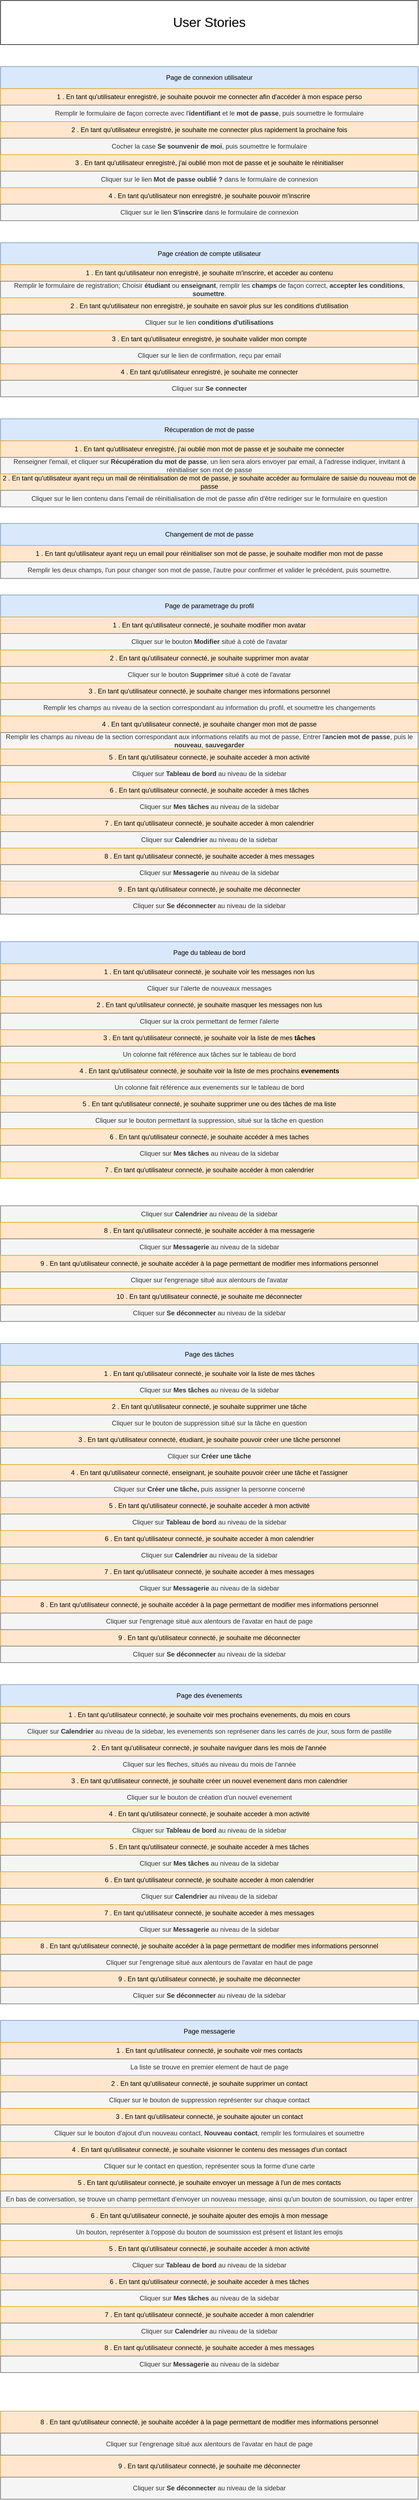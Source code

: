 <mxfile version="20.8.20" type="device"><diagram name="Page-1" id="VaDcA2Hjl3-6MlTUnkMZ"><mxGraphModel dx="3731" dy="2066" grid="1" gridSize="10" guides="1" tooltips="1" connect="1" arrows="1" fold="1" page="1" pageScale="1" pageWidth="850" pageHeight="1100" math="0" shadow="0"><root><mxCell id="0"/><mxCell id="1" parent="0"/><mxCell id="vutEuOz72OXTAhl3OM9k-1" value="&lt;font style=&quot;font-size: 24px;&quot;&gt;User Stories&lt;/font&gt;" style="rounded=0;whiteSpace=wrap;html=1;" parent="1" vertex="1"><mxGeometry x="40" y="40" width="760" height="80" as="geometry"/></mxCell><mxCell id="vutEuOz72OXTAhl3OM9k-2" value="Page de connexion utilisateur" style="rounded=0;whiteSpace=wrap;html=1;fillColor=#dae8fc;strokeColor=#6c8ebf;" parent="1" vertex="1"><mxGeometry x="40" y="160" width="760" height="40" as="geometry"/></mxCell><mxCell id="vutEuOz72OXTAhl3OM9k-3" value="1 . En tant qu'utilisateur enregistré, je souhaite pouvoir me connecter afin d'accéder à mon espace perso" style="rounded=0;whiteSpace=wrap;html=1;fillColor=#ffe6cc;strokeColor=#d79b00;" parent="1" vertex="1"><mxGeometry x="40" y="200" width="760" height="30" as="geometry"/></mxCell><mxCell id="vutEuOz72OXTAhl3OM9k-4" value="Remplir le formulaire de façon correcte avec l'&lt;b&gt;identifiant&lt;/b&gt; et le &lt;b&gt;mot de passe&lt;/b&gt;, puis soumettre le formulaire" style="rounded=0;whiteSpace=wrap;html=1;fillColor=#f5f5f5;strokeColor=#666666;fontColor=#333333;" parent="1" vertex="1"><mxGeometry x="40" y="230" width="760" height="30" as="geometry"/></mxCell><mxCell id="vutEuOz72OXTAhl3OM9k-5" value="2 . En tant qu'utilisateur enregistré, je souhaite me connecter plus rapidement la prochaine fois" style="rounded=0;whiteSpace=wrap;html=1;fillColor=#ffe6cc;strokeColor=#d79b00;" parent="1" vertex="1"><mxGeometry x="40" y="260" width="760" height="30" as="geometry"/></mxCell><mxCell id="vutEuOz72OXTAhl3OM9k-6" value="Cocher la case &lt;b&gt;Se sounvenir de moi&lt;/b&gt;, puis soumettre le formulaire" style="rounded=0;whiteSpace=wrap;html=1;fillColor=#f5f5f5;strokeColor=#666666;fontColor=#333333;" parent="1" vertex="1"><mxGeometry x="40" y="290" width="760" height="30" as="geometry"/></mxCell><mxCell id="vutEuOz72OXTAhl3OM9k-7" value="3 . En tant qu'utilisateur enregistré, j'ai oublié mon mot de passe et je souhaite le réinitialiser" style="rounded=0;whiteSpace=wrap;html=1;fillColor=#ffe6cc;strokeColor=#d79b00;" parent="1" vertex="1"><mxGeometry x="40" y="320" width="760" height="30" as="geometry"/></mxCell><mxCell id="vutEuOz72OXTAhl3OM9k-8" value="Cliquer sur le lien &lt;b&gt;Mot de passe oublié ? &lt;/b&gt;dans le formulaire de connexion" style="rounded=0;whiteSpace=wrap;html=1;fillColor=#f5f5f5;strokeColor=#666666;fontColor=#333333;" parent="1" vertex="1"><mxGeometry x="40" y="350" width="760" height="30" as="geometry"/></mxCell><mxCell id="vutEuOz72OXTAhl3OM9k-9" value="4 . En tant qu'utilisateur non enregistré, je souhaite pouvoir m'inscrire" style="rounded=0;whiteSpace=wrap;html=1;fillColor=#ffe6cc;strokeColor=#d79b00;" parent="1" vertex="1"><mxGeometry x="40" y="380" width="760" height="30" as="geometry"/></mxCell><mxCell id="vutEuOz72OXTAhl3OM9k-10" value="Cliquer sur le lien &lt;b&gt;S'inscrire&amp;nbsp;&lt;/b&gt;dans le formulaire de connexion" style="rounded=0;whiteSpace=wrap;html=1;fillColor=#f5f5f5;strokeColor=#666666;fontColor=#333333;" parent="1" vertex="1"><mxGeometry x="40" y="410" width="760" height="30" as="geometry"/></mxCell><mxCell id="vutEuOz72OXTAhl3OM9k-11" value="Page création de compte utilisateur" style="rounded=0;whiteSpace=wrap;html=1;fillColor=#dae8fc;strokeColor=#6c8ebf;" parent="1" vertex="1"><mxGeometry x="40" y="480" width="760" height="40" as="geometry"/></mxCell><mxCell id="vutEuOz72OXTAhl3OM9k-12" value="1 . En tant qu'utilisateur non enregistré, je souhaite m'inscrire, et acceder au contenu" style="rounded=0;whiteSpace=wrap;html=1;fillColor=#ffe6cc;strokeColor=#d79b00;" parent="1" vertex="1"><mxGeometry x="40" y="520" width="760" height="30" as="geometry"/></mxCell><mxCell id="vutEuOz72OXTAhl3OM9k-13" value="Remplir le formulaire de registration; Choisir &lt;b&gt;étudiant&lt;/b&gt; ou &lt;b&gt;enseignant&lt;/b&gt;, remplir les &lt;b&gt;champs&lt;/b&gt; de façon correct, &lt;b&gt;accepter les conditions&lt;/b&gt;, &lt;b&gt;soumettre&lt;/b&gt;." style="rounded=0;whiteSpace=wrap;html=1;fillColor=#f5f5f5;strokeColor=#666666;fontColor=#333333;" parent="1" vertex="1"><mxGeometry x="40" y="550" width="760" height="30" as="geometry"/></mxCell><mxCell id="vutEuOz72OXTAhl3OM9k-14" value="2 . En tant qu'utilisateur non enregistré, je souhaite en savoir plus sur les conditions d'utilisation" style="rounded=0;whiteSpace=wrap;html=1;fillColor=#ffe6cc;strokeColor=#d79b00;" parent="1" vertex="1"><mxGeometry x="40" y="580" width="760" height="30" as="geometry"/></mxCell><mxCell id="vutEuOz72OXTAhl3OM9k-15" value="Cliquer sur le lien &lt;b&gt;conditions d'utilisations&lt;/b&gt;" style="rounded=0;whiteSpace=wrap;html=1;fillColor=#f5f5f5;strokeColor=#666666;fontColor=#333333;" parent="1" vertex="1"><mxGeometry x="40" y="610" width="760" height="30" as="geometry"/></mxCell><mxCell id="vutEuOz72OXTAhl3OM9k-16" value="3 . En tant qu'utilisateur enregistré, je souhaite valider mon compte" style="rounded=0;whiteSpace=wrap;html=1;fillColor=#ffe6cc;strokeColor=#d79b00;" parent="1" vertex="1"><mxGeometry x="40" y="640" width="760" height="30" as="geometry"/></mxCell><mxCell id="vutEuOz72OXTAhl3OM9k-17" value="Cliquer sur le lien de confirmation, reçu par email" style="rounded=0;whiteSpace=wrap;html=1;fillColor=#f5f5f5;strokeColor=#666666;fontColor=#333333;" parent="1" vertex="1"><mxGeometry x="40" y="670" width="760" height="30" as="geometry"/></mxCell><mxCell id="vutEuOz72OXTAhl3OM9k-18" value="4 . En tant qu'utilisateur enregistré, je souhaite me connecter" style="rounded=0;whiteSpace=wrap;html=1;fillColor=#ffe6cc;strokeColor=#d79b00;" parent="1" vertex="1"><mxGeometry x="40" y="700" width="760" height="30" as="geometry"/></mxCell><mxCell id="vutEuOz72OXTAhl3OM9k-19" value="Cliquer sur &lt;b&gt;Se connecter&lt;/b&gt;" style="rounded=0;whiteSpace=wrap;html=1;fillColor=#f5f5f5;strokeColor=#666666;fontColor=#333333;" parent="1" vertex="1"><mxGeometry x="40" y="730" width="760" height="30" as="geometry"/></mxCell><mxCell id="vutEuOz72OXTAhl3OM9k-20" value="Récuperation de mot de passe" style="rounded=0;whiteSpace=wrap;html=1;fillColor=#dae8fc;strokeColor=#6c8ebf;" parent="1" vertex="1"><mxGeometry x="40" y="800" width="760" height="40" as="geometry"/></mxCell><mxCell id="vutEuOz72OXTAhl3OM9k-21" value="1 . En tant qu'utilisateur enregistré, j'ai oublié mon mot de passe et je souhaite me connecter" style="rounded=0;whiteSpace=wrap;html=1;fillColor=#ffe6cc;strokeColor=#d79b00;" parent="1" vertex="1"><mxGeometry x="40" y="840" width="760" height="30" as="geometry"/></mxCell><mxCell id="vutEuOz72OXTAhl3OM9k-22" value="Renseigner l'email, et cliquer sur &lt;b&gt;Récupération du mot de passe&lt;/b&gt;, un lien sera alors envoyer par email, à l'adresse indiquer, invitant à réinitialiser son mot de passe" style="rounded=0;whiteSpace=wrap;html=1;fillColor=#f5f5f5;strokeColor=#666666;fontColor=#333333;" parent="1" vertex="1"><mxGeometry x="40" y="870" width="760" height="30" as="geometry"/></mxCell><mxCell id="vutEuOz72OXTAhl3OM9k-23" value="2 . En tant qu'utilisateur ayant reçu un mail de réinitialisation de mot de passe, je souhaite accéder au formulaire de saisie du nouveau mot de passe" style="rounded=0;whiteSpace=wrap;html=1;fillColor=#ffe6cc;strokeColor=#d79b00;" parent="1" vertex="1"><mxGeometry x="40" y="900" width="760" height="30" as="geometry"/></mxCell><mxCell id="vutEuOz72OXTAhl3OM9k-24" value="Cliquer sur le lien contenu dans l'email de réinitialisation de mot de passe afin d'être rediriger sur le formulaire en question" style="rounded=0;whiteSpace=wrap;html=1;fillColor=#f5f5f5;strokeColor=#666666;fontColor=#333333;" parent="1" vertex="1"><mxGeometry x="40" y="930" width="760" height="30" as="geometry"/></mxCell><mxCell id="vutEuOz72OXTAhl3OM9k-25" value="Changement de mot de passe" style="rounded=0;whiteSpace=wrap;html=1;fillColor=#dae8fc;strokeColor=#6c8ebf;" parent="1" vertex="1"><mxGeometry x="40" y="990" width="760" height="40" as="geometry"/></mxCell><mxCell id="vutEuOz72OXTAhl3OM9k-26" value="1 . En tant qu'utilisateur ayant reçu un email pour réinitialiser son mot de passe, je souhaite modifier mon mot de passe" style="rounded=0;whiteSpace=wrap;html=1;fillColor=#ffe6cc;strokeColor=#d79b00;" parent="1" vertex="1"><mxGeometry x="40" y="1030" width="760" height="30" as="geometry"/></mxCell><mxCell id="vutEuOz72OXTAhl3OM9k-27" value="Remplir les deux champs, l'un pour changer son mot de passe, l'autre pour confirmer et valider le précédent, puis soumettre." style="rounded=0;whiteSpace=wrap;html=1;fillColor=#f5f5f5;strokeColor=#666666;fontColor=#333333;" parent="1" vertex="1"><mxGeometry x="40" y="1060" width="760" height="30" as="geometry"/></mxCell><mxCell id="vutEuOz72OXTAhl3OM9k-28" value="Page de parametrage du profil" style="rounded=0;whiteSpace=wrap;html=1;fillColor=#dae8fc;strokeColor=#6c8ebf;" parent="1" vertex="1"><mxGeometry x="40" y="1120" width="760" height="40" as="geometry"/></mxCell><mxCell id="vutEuOz72OXTAhl3OM9k-29" value="1 . En tant qu'utilisateur connecté, je souhaite modifier mon avatar" style="rounded=0;whiteSpace=wrap;html=1;fillColor=#ffe6cc;strokeColor=#d79b00;" parent="1" vertex="1"><mxGeometry x="40" y="1160" width="760" height="30" as="geometry"/></mxCell><mxCell id="vutEuOz72OXTAhl3OM9k-30" value="Cliquer sur le bouton &lt;b&gt;Modifier &lt;/b&gt;situé à coté de l'avatar" style="rounded=0;whiteSpace=wrap;html=1;fillColor=#f5f5f5;strokeColor=#666666;fontColor=#333333;" parent="1" vertex="1"><mxGeometry x="40" y="1190" width="760" height="30" as="geometry"/></mxCell><mxCell id="vutEuOz72OXTAhl3OM9k-31" value="2 . En tant qu'utilisateur connecté, je souhaite supprimer mon avatar" style="rounded=0;whiteSpace=wrap;html=1;fillColor=#ffe6cc;strokeColor=#d79b00;" parent="1" vertex="1"><mxGeometry x="40" y="1220" width="760" height="30" as="geometry"/></mxCell><mxCell id="vutEuOz72OXTAhl3OM9k-32" value="Cliquer sur le bouton &lt;b&gt;Supprimer&amp;nbsp;&lt;/b&gt;situé à coté de l'avatar" style="rounded=0;whiteSpace=wrap;html=1;fillColor=#f5f5f5;strokeColor=#666666;fontColor=#333333;" parent="1" vertex="1"><mxGeometry x="40" y="1250" width="760" height="30" as="geometry"/></mxCell><mxCell id="vutEuOz72OXTAhl3OM9k-33" value="3 . En tant qu'utilisateur connecté, je souhaite changer mes informations personnel" style="rounded=0;whiteSpace=wrap;html=1;fillColor=#ffe6cc;strokeColor=#d79b00;" parent="1" vertex="1"><mxGeometry x="40" y="1280" width="760" height="30" as="geometry"/></mxCell><mxCell id="vutEuOz72OXTAhl3OM9k-34" value="Remplir les champs au niveau de la section correspondant au information du profil, et soumettre les changements" style="rounded=0;whiteSpace=wrap;html=1;fillColor=#f5f5f5;strokeColor=#666666;fontColor=#333333;" parent="1" vertex="1"><mxGeometry x="40" y="1310" width="760" height="30" as="geometry"/></mxCell><mxCell id="vutEuOz72OXTAhl3OM9k-35" value="4 . En tant qu'utilisateur connecté, je souhaite changer mon mot de passe" style="rounded=0;whiteSpace=wrap;html=1;fillColor=#ffe6cc;strokeColor=#d79b00;" parent="1" vertex="1"><mxGeometry x="40" y="1340" width="760" height="30" as="geometry"/></mxCell><mxCell id="vutEuOz72OXTAhl3OM9k-36" value="Remplir les champs au niveau de la section correspondant aux informations relatifs au mot de passe, Entrer l'&lt;b&gt;ancien mot de passe&lt;/b&gt;, puis le&lt;b&gt; nouveau&lt;/b&gt;, &lt;b&gt;sauvegarder&lt;/b&gt;" style="rounded=0;whiteSpace=wrap;html=1;fillColor=#f5f5f5;strokeColor=#666666;fontColor=#333333;" parent="1" vertex="1"><mxGeometry x="40" y="1370" width="760" height="30" as="geometry"/></mxCell><mxCell id="vutEuOz72OXTAhl3OM9k-37" value="5 . En tant qu'utilisateur connecté, je souhaite acceder à mon activité" style="rounded=0;whiteSpace=wrap;html=1;fillColor=#ffe6cc;strokeColor=#d79b00;" parent="1" vertex="1"><mxGeometry x="40" y="1400" width="760" height="30" as="geometry"/></mxCell><mxCell id="vutEuOz72OXTAhl3OM9k-38" value="Cliquer sur &lt;b&gt;Tableau de bord &lt;/b&gt;au niveau de la sidebar" style="rounded=0;whiteSpace=wrap;html=1;fillColor=#f5f5f5;strokeColor=#666666;fontColor=#333333;" parent="1" vertex="1"><mxGeometry x="40" y="1430" width="760" height="30" as="geometry"/></mxCell><mxCell id="vutEuOz72OXTAhl3OM9k-39" value="6 . En tant qu'utilisateur connecté, je souhaite acceder à mes tâches" style="rounded=0;whiteSpace=wrap;html=1;fillColor=#ffe6cc;strokeColor=#d79b00;" parent="1" vertex="1"><mxGeometry x="40" y="1460" width="760" height="30" as="geometry"/></mxCell><mxCell id="vutEuOz72OXTAhl3OM9k-40" value="Cliquer sur &lt;b&gt;Mes tâches&amp;nbsp;&lt;/b&gt;au niveau de la sidebar" style="rounded=0;whiteSpace=wrap;html=1;fillColor=#f5f5f5;strokeColor=#666666;fontColor=#333333;" parent="1" vertex="1"><mxGeometry x="40" y="1490" width="760" height="30" as="geometry"/></mxCell><mxCell id="vutEuOz72OXTAhl3OM9k-41" value="7 . En tant qu'utilisateur connecté, je souhaite acceder à mon calendrier" style="rounded=0;whiteSpace=wrap;html=1;fillColor=#ffe6cc;strokeColor=#d79b00;" parent="1" vertex="1"><mxGeometry x="40" y="1520" width="760" height="30" as="geometry"/></mxCell><mxCell id="vutEuOz72OXTAhl3OM9k-42" value="Cliquer sur &lt;b&gt;Calendrier&amp;nbsp;&lt;/b&gt;au niveau de la sidebar" style="rounded=0;whiteSpace=wrap;html=1;fillColor=#f5f5f5;strokeColor=#666666;fontColor=#333333;" parent="1" vertex="1"><mxGeometry x="40" y="1550" width="760" height="30" as="geometry"/></mxCell><mxCell id="vutEuOz72OXTAhl3OM9k-43" value="8 . En tant qu'utilisateur connecté, je souhaite acceder à mes messages" style="rounded=0;whiteSpace=wrap;html=1;fillColor=#ffe6cc;strokeColor=#d79b00;" parent="1" vertex="1"><mxGeometry x="40" y="1580" width="760" height="30" as="geometry"/></mxCell><mxCell id="vutEuOz72OXTAhl3OM9k-44" value="Cliquer sur &lt;b&gt;Messagerie&amp;nbsp;&lt;/b&gt;au niveau de la sidebar" style="rounded=0;whiteSpace=wrap;html=1;fillColor=#f5f5f5;strokeColor=#666666;fontColor=#333333;" parent="1" vertex="1"><mxGeometry x="40" y="1610" width="760" height="30" as="geometry"/></mxCell><mxCell id="vutEuOz72OXTAhl3OM9k-45" value="9 . En tant qu'utilisateur connecté, je souhaite me déconnecter" style="rounded=0;whiteSpace=wrap;html=1;fillColor=#ffe6cc;strokeColor=#d79b00;" parent="1" vertex="1"><mxGeometry x="40" y="1640" width="760" height="30" as="geometry"/></mxCell><mxCell id="vutEuOz72OXTAhl3OM9k-46" value="Cliquer sur &lt;b&gt;Se déconnecter&amp;nbsp;&lt;/b&gt;au niveau de la sidebar" style="rounded=0;whiteSpace=wrap;html=1;fillColor=#f5f5f5;strokeColor=#666666;fontColor=#333333;" parent="1" vertex="1"><mxGeometry x="40" y="1670" width="760" height="30" as="geometry"/></mxCell><mxCell id="vutEuOz72OXTAhl3OM9k-47" value="Page du tableau de bord" style="rounded=0;whiteSpace=wrap;html=1;fillColor=#dae8fc;strokeColor=#6c8ebf;" parent="1" vertex="1"><mxGeometry x="40" y="1750" width="760" height="40" as="geometry"/></mxCell><mxCell id="vutEuOz72OXTAhl3OM9k-48" value="1 . En tant qu'utilisateur connecté, je souhaite voir les messages non lus" style="rounded=0;whiteSpace=wrap;html=1;fillColor=#ffe6cc;strokeColor=#d79b00;" parent="1" vertex="1"><mxGeometry x="40" y="1790" width="760" height="30" as="geometry"/></mxCell><mxCell id="vutEuOz72OXTAhl3OM9k-49" value="Cliquer sur l'alerte de nouveaux messages" style="rounded=0;whiteSpace=wrap;html=1;fillColor=#f5f5f5;strokeColor=#666666;fontColor=#333333;" parent="1" vertex="1"><mxGeometry x="40" y="1820" width="760" height="30" as="geometry"/></mxCell><mxCell id="vutEuOz72OXTAhl3OM9k-50" value="2 . En tant qu'utilisateur connecté, je souhaite masquer les messages non lus" style="rounded=0;whiteSpace=wrap;html=1;fillColor=#ffe6cc;strokeColor=#d79b00;" parent="1" vertex="1"><mxGeometry x="40" y="1850" width="760" height="30" as="geometry"/></mxCell><mxCell id="vutEuOz72OXTAhl3OM9k-51" value="Cliquer sur la croix permettant de fermer l'alerte" style="rounded=0;whiteSpace=wrap;html=1;fillColor=#f5f5f5;strokeColor=#666666;fontColor=#333333;" parent="1" vertex="1"><mxGeometry x="40" y="1880" width="760" height="30" as="geometry"/></mxCell><mxCell id="vutEuOz72OXTAhl3OM9k-52" value="3 . En tant qu'utilisateur connecté, je souhaite voir la liste de mes &lt;b&gt;tâches&lt;/b&gt;" style="rounded=0;whiteSpace=wrap;html=1;fillColor=#ffe6cc;strokeColor=#d79b00;" parent="1" vertex="1"><mxGeometry x="40" y="1910" width="760" height="30" as="geometry"/></mxCell><mxCell id="vutEuOz72OXTAhl3OM9k-53" value="Un colonne fait référence aux tâches sur le tableau de bord" style="rounded=0;whiteSpace=wrap;html=1;fillColor=#f5f5f5;strokeColor=#666666;fontColor=#333333;" parent="1" vertex="1"><mxGeometry x="40" y="1940" width="760" height="30" as="geometry"/></mxCell><mxCell id="vutEuOz72OXTAhl3OM9k-54" value="4 . En tant qu'utilisateur connecté, je souhaite voir la liste de mes prochains &lt;b&gt;evenements&lt;/b&gt;" style="rounded=0;whiteSpace=wrap;html=1;fillColor=#ffe6cc;strokeColor=#d79b00;" parent="1" vertex="1"><mxGeometry x="40" y="1970" width="760" height="30" as="geometry"/></mxCell><mxCell id="vutEuOz72OXTAhl3OM9k-55" value="Un colonne fait référence aux evenements sur le tableau de bord" style="rounded=0;whiteSpace=wrap;html=1;fillColor=#f5f5f5;strokeColor=#666666;fontColor=#333333;" parent="1" vertex="1"><mxGeometry x="40" y="2000" width="760" height="30" as="geometry"/></mxCell><mxCell id="vutEuOz72OXTAhl3OM9k-56" value="5 . En tant qu'utilisateur connecté, je souhaite supprimer une ou des tâches de ma liste" style="rounded=0;whiteSpace=wrap;html=1;fillColor=#ffe6cc;strokeColor=#d79b00;" parent="1" vertex="1"><mxGeometry x="40" y="2030" width="760" height="30" as="geometry"/></mxCell><mxCell id="vutEuOz72OXTAhl3OM9k-57" value="Cliquer sur le bouton permettant la suppression, situé sur la tâche en question" style="rounded=0;whiteSpace=wrap;html=1;fillColor=#f5f5f5;strokeColor=#666666;fontColor=#333333;" parent="1" vertex="1"><mxGeometry x="40" y="2060" width="760" height="30" as="geometry"/></mxCell><mxCell id="vutEuOz72OXTAhl3OM9k-58" value="6 . En tant qu'utilisateur connecté, je souhaite accéder à mes taches" style="rounded=0;whiteSpace=wrap;html=1;fillColor=#ffe6cc;strokeColor=#d79b00;" parent="1" vertex="1"><mxGeometry x="40" y="2090" width="760" height="30" as="geometry"/></mxCell><mxCell id="vutEuOz72OXTAhl3OM9k-59" value="Cliquer sur &lt;b&gt;Mes tâches&amp;nbsp;&lt;/b&gt;au niveau de la sidebar" style="rounded=0;whiteSpace=wrap;html=1;fillColor=#f5f5f5;strokeColor=#666666;fontColor=#333333;" parent="1" vertex="1"><mxGeometry x="40" y="2120" width="760" height="30" as="geometry"/></mxCell><mxCell id="vutEuOz72OXTAhl3OM9k-60" value="7 . En tant qu'utilisateur connecté, je souhaite accéder à mon calendrier" style="rounded=0;whiteSpace=wrap;html=1;fillColor=#ffe6cc;strokeColor=#d79b00;" parent="1" vertex="1"><mxGeometry x="40" y="2150" width="760" height="30" as="geometry"/></mxCell><mxCell id="vutEuOz72OXTAhl3OM9k-61" value="Cliquer sur &lt;b&gt;Calendrier&amp;nbsp;&lt;/b&gt;au niveau de la sidebar" style="rounded=0;whiteSpace=wrap;html=1;fillColor=#f5f5f5;strokeColor=#666666;fontColor=#333333;" parent="1" vertex="1"><mxGeometry x="40" y="2230" width="760" height="30" as="geometry"/></mxCell><mxCell id="vutEuOz72OXTAhl3OM9k-62" value="8 . En tant qu'utilisateur connecté, je souhaite accéder à ma messagerie" style="rounded=0;whiteSpace=wrap;html=1;fillColor=#ffe6cc;strokeColor=#d79b00;" parent="1" vertex="1"><mxGeometry x="40" y="2260" width="760" height="30" as="geometry"/></mxCell><mxCell id="vutEuOz72OXTAhl3OM9k-63" value="Cliquer sur &lt;b&gt;Messagerie&amp;nbsp;&lt;/b&gt;au niveau de la sidebar" style="rounded=0;whiteSpace=wrap;html=1;fillColor=#f5f5f5;strokeColor=#666666;fontColor=#333333;" parent="1" vertex="1"><mxGeometry x="40" y="2290" width="760" height="30" as="geometry"/></mxCell><mxCell id="vutEuOz72OXTAhl3OM9k-64" value="9 . En tant qu'utilisateur connecté, je souhaite accéder à la page permettant de modifier mes informations personnel" style="rounded=0;whiteSpace=wrap;html=1;fillColor=#ffe6cc;strokeColor=#d79b00;" parent="1" vertex="1"><mxGeometry x="40" y="2320" width="760" height="30" as="geometry"/></mxCell><mxCell id="vutEuOz72OXTAhl3OM9k-65" value="Cliquer sur l'engrenage situé aux alentours de l'avatar" style="rounded=0;whiteSpace=wrap;html=1;fillColor=#f5f5f5;strokeColor=#666666;fontColor=#333333;" parent="1" vertex="1"><mxGeometry x="40" y="2350" width="760" height="30" as="geometry"/></mxCell><mxCell id="vutEuOz72OXTAhl3OM9k-66" value="10 . En tant qu'utilisateur connecté, je souhaite me déconnecter" style="rounded=0;whiteSpace=wrap;html=1;fillColor=#ffe6cc;strokeColor=#d79b00;" parent="1" vertex="1"><mxGeometry x="40" y="2380" width="760" height="30" as="geometry"/></mxCell><mxCell id="vutEuOz72OXTAhl3OM9k-67" value="Cliquer sur &lt;b&gt;Se déconnecter&amp;nbsp;&lt;/b&gt;au niveau de la sidebar" style="rounded=0;whiteSpace=wrap;html=1;fillColor=#f5f5f5;strokeColor=#666666;fontColor=#333333;" parent="1" vertex="1"><mxGeometry x="40" y="2410" width="760" height="30" as="geometry"/></mxCell><mxCell id="vutEuOz72OXTAhl3OM9k-68" value="Page des tâches" style="rounded=0;whiteSpace=wrap;html=1;fillColor=#dae8fc;strokeColor=#6c8ebf;" parent="1" vertex="1"><mxGeometry x="40" y="2480" width="760" height="40" as="geometry"/></mxCell><mxCell id="vutEuOz72OXTAhl3OM9k-69" value="1 . En tant qu'utilisateur connecté, je souhaite voir la liste de mes tâches" style="rounded=0;whiteSpace=wrap;html=1;fillColor=#ffe6cc;strokeColor=#d79b00;" parent="1" vertex="1"><mxGeometry x="40" y="2520" width="760" height="30" as="geometry"/></mxCell><mxCell id="vutEuOz72OXTAhl3OM9k-71" value="Cliquer sur &lt;b&gt;Mes tâches&amp;nbsp;&lt;/b&gt;au niveau de la sidebar" style="rounded=0;whiteSpace=wrap;html=1;fillColor=#f5f5f5;strokeColor=#666666;fontColor=#333333;" parent="1" vertex="1"><mxGeometry x="40" y="2550" width="760" height="30" as="geometry"/></mxCell><mxCell id="vutEuOz72OXTAhl3OM9k-72" value="2 . En tant qu'utilisateur connecté, je souhaite supprimer une tâche" style="rounded=0;whiteSpace=wrap;html=1;fillColor=#ffe6cc;strokeColor=#d79b00;" parent="1" vertex="1"><mxGeometry x="40" y="2580" width="760" height="30" as="geometry"/></mxCell><mxCell id="vutEuOz72OXTAhl3OM9k-73" value="Cliquer sur le bouton de suppression situé sur la tâche en question" style="rounded=0;whiteSpace=wrap;html=1;fillColor=#f5f5f5;strokeColor=#666666;fontColor=#333333;" parent="1" vertex="1"><mxGeometry x="40" y="2610" width="760" height="30" as="geometry"/></mxCell><mxCell id="vutEuOz72OXTAhl3OM9k-74" value="3 . En tant qu'utilisateur connecté, étudiant, je souhaite pouvoir créer une tâche personnel" style="rounded=0;whiteSpace=wrap;html=1;fillColor=#ffe6cc;strokeColor=#d79b00;" parent="1" vertex="1"><mxGeometry x="40" y="2640" width="760" height="30" as="geometry"/></mxCell><mxCell id="vutEuOz72OXTAhl3OM9k-75" value="Cliquer sur &lt;b&gt;Créer une tâche&lt;/b&gt;" style="rounded=0;whiteSpace=wrap;html=1;fillColor=#f5f5f5;strokeColor=#666666;fontColor=#333333;" parent="1" vertex="1"><mxGeometry x="40" y="2670" width="760" height="30" as="geometry"/></mxCell><mxCell id="vutEuOz72OXTAhl3OM9k-76" value="4 . En tant qu'utilisateur connecté, enseignant, je souhaite pouvoir créer une tâche et l'assigner" style="rounded=0;whiteSpace=wrap;html=1;fillColor=#ffe6cc;strokeColor=#d79b00;" parent="1" vertex="1"><mxGeometry x="40" y="2700" width="760" height="30" as="geometry"/></mxCell><mxCell id="vutEuOz72OXTAhl3OM9k-77" value="Cliquer sur &lt;b&gt;Créer une tâche,&lt;/b&gt; puis assigner la personne concerné" style="rounded=0;whiteSpace=wrap;html=1;fillColor=#f5f5f5;strokeColor=#666666;fontColor=#333333;" parent="1" vertex="1"><mxGeometry x="40" y="2730" width="760" height="30" as="geometry"/></mxCell><mxCell id="vutEuOz72OXTAhl3OM9k-78" value="5 . En tant qu'utilisateur connecté, je souhaite acceder à mon activité" style="rounded=0;whiteSpace=wrap;html=1;fillColor=#ffe6cc;strokeColor=#d79b00;" parent="1" vertex="1"><mxGeometry x="40" y="2760" width="760" height="30" as="geometry"/></mxCell><mxCell id="vutEuOz72OXTAhl3OM9k-79" value="Cliquer sur &lt;b&gt;Tableau de bord &lt;/b&gt;au niveau de la sidebar" style="rounded=0;whiteSpace=wrap;html=1;fillColor=#f5f5f5;strokeColor=#666666;fontColor=#333333;" parent="1" vertex="1"><mxGeometry x="40" y="2790" width="760" height="30" as="geometry"/></mxCell><mxCell id="vutEuOz72OXTAhl3OM9k-88" value="6 . En tant qu'utilisateur connecté, je souhaite acceder à mon calendrier" style="rounded=0;whiteSpace=wrap;html=1;fillColor=#ffe6cc;strokeColor=#d79b00;" parent="1" vertex="1"><mxGeometry x="40" y="2820" width="760" height="30" as="geometry"/></mxCell><mxCell id="vutEuOz72OXTAhl3OM9k-89" value="Cliquer sur &lt;b&gt;Calendrier&amp;nbsp;&lt;/b&gt;au niveau de la sidebar" style="rounded=0;whiteSpace=wrap;html=1;fillColor=#f5f5f5;strokeColor=#666666;fontColor=#333333;" parent="1" vertex="1"><mxGeometry x="40" y="2850" width="760" height="30" as="geometry"/></mxCell><mxCell id="vutEuOz72OXTAhl3OM9k-90" value="7 . En tant qu'utilisateur connecté, je souhaite acceder à mes messages" style="rounded=0;whiteSpace=wrap;html=1;fillColor=#ffe6cc;strokeColor=#d79b00;" parent="1" vertex="1"><mxGeometry x="40" y="2880" width="760" height="30" as="geometry"/></mxCell><mxCell id="vutEuOz72OXTAhl3OM9k-91" value="Cliquer sur &lt;b&gt;Messagerie&amp;nbsp;&lt;/b&gt;au niveau de la sidebar" style="rounded=0;whiteSpace=wrap;html=1;fillColor=#f5f5f5;strokeColor=#666666;fontColor=#333333;" parent="1" vertex="1"><mxGeometry x="40" y="2910" width="760" height="30" as="geometry"/></mxCell><mxCell id="vutEuOz72OXTAhl3OM9k-92" value="9 . En tant qu'utilisateur connecté, je souhaite me déconnecter" style="rounded=0;whiteSpace=wrap;html=1;fillColor=#ffe6cc;strokeColor=#d79b00;" parent="1" vertex="1"><mxGeometry x="40" y="3000" width="760" height="30" as="geometry"/></mxCell><mxCell id="vutEuOz72OXTAhl3OM9k-93" value="Cliquer sur &lt;b&gt;Se déconnecter&amp;nbsp;&lt;/b&gt;au niveau de la sidebar" style="rounded=0;whiteSpace=wrap;html=1;fillColor=#f5f5f5;strokeColor=#666666;fontColor=#333333;" parent="1" vertex="1"><mxGeometry x="40" y="3030" width="760" height="30" as="geometry"/></mxCell><mxCell id="vutEuOz72OXTAhl3OM9k-94" value="Page des évenements" style="rounded=0;whiteSpace=wrap;html=1;fillColor=#dae8fc;strokeColor=#6c8ebf;" parent="1" vertex="1"><mxGeometry x="40" y="3100" width="760" height="40" as="geometry"/></mxCell><mxCell id="vutEuOz72OXTAhl3OM9k-95" value="1 . En tant qu'utilisateur connecté, je souhaite voir mes prochains evenements, du mois en cours" style="rounded=0;whiteSpace=wrap;html=1;fillColor=#ffe6cc;strokeColor=#d79b00;" parent="1" vertex="1"><mxGeometry x="40" y="3140" width="760" height="30" as="geometry"/></mxCell><mxCell id="vutEuOz72OXTAhl3OM9k-97" value="Cliquer sur &lt;b&gt;Calendrier&amp;nbsp;&lt;/b&gt;au niveau de la sidebar, les evenements son représener dans les carrés de jour, sous form de pastille" style="rounded=0;whiteSpace=wrap;html=1;fillColor=#f5f5f5;strokeColor=#666666;fontColor=#333333;" parent="1" vertex="1"><mxGeometry x="40" y="3170" width="760" height="30" as="geometry"/></mxCell><mxCell id="vutEuOz72OXTAhl3OM9k-98" value="2 . En tant qu'utilisateur connecté, je souhaite naviguer dans les mois de l'année" style="rounded=0;whiteSpace=wrap;html=1;fillColor=#ffe6cc;strokeColor=#d79b00;" parent="1" vertex="1"><mxGeometry x="40" y="3200" width="760" height="30" as="geometry"/></mxCell><mxCell id="vutEuOz72OXTAhl3OM9k-99" value="Cliquer sur les fleches, situés au niveau du mois de l'année" style="rounded=0;whiteSpace=wrap;html=1;fillColor=#f5f5f5;strokeColor=#666666;fontColor=#333333;" parent="1" vertex="1"><mxGeometry x="40" y="3230" width="760" height="30" as="geometry"/></mxCell><mxCell id="vutEuOz72OXTAhl3OM9k-101" value="3 . En tant qu'utilisateur connecté, je souhaite créer un nouvel evenement dans mon calendrier" style="rounded=0;whiteSpace=wrap;html=1;fillColor=#ffe6cc;strokeColor=#d79b00;" parent="1" vertex="1"><mxGeometry x="40" y="3260" width="760" height="30" as="geometry"/></mxCell><mxCell id="vutEuOz72OXTAhl3OM9k-102" value="Cliquer sur le bouton de création d'un nouvel evenement" style="rounded=0;whiteSpace=wrap;html=1;fillColor=#f5f5f5;strokeColor=#666666;fontColor=#333333;" parent="1" vertex="1"><mxGeometry x="40" y="3290" width="760" height="30" as="geometry"/></mxCell><mxCell id="vutEuOz72OXTAhl3OM9k-103" value="4 . En tant qu'utilisateur connecté, je souhaite acceder à mon activité" style="rounded=0;whiteSpace=wrap;html=1;fillColor=#ffe6cc;strokeColor=#d79b00;" parent="1" vertex="1"><mxGeometry x="40" y="3320" width="760" height="30" as="geometry"/></mxCell><mxCell id="vutEuOz72OXTAhl3OM9k-104" value="Cliquer sur &lt;b&gt;Tableau de bord &lt;/b&gt;au niveau de la sidebar" style="rounded=0;whiteSpace=wrap;html=1;fillColor=#f5f5f5;strokeColor=#666666;fontColor=#333333;" parent="1" vertex="1"><mxGeometry x="40" y="3350" width="760" height="30" as="geometry"/></mxCell><mxCell id="vutEuOz72OXTAhl3OM9k-105" value="5 . En tant qu'utilisateur connecté, je souhaite acceder à mes tâches" style="rounded=0;whiteSpace=wrap;html=1;fillColor=#ffe6cc;strokeColor=#d79b00;" parent="1" vertex="1"><mxGeometry x="40" y="3380" width="760" height="30" as="geometry"/></mxCell><mxCell id="vutEuOz72OXTAhl3OM9k-106" value="Cliquer sur &lt;b&gt;Mes tâches&amp;nbsp;&lt;/b&gt;au niveau de la sidebar" style="rounded=0;whiteSpace=wrap;html=1;fillColor=#f5f5f5;strokeColor=#666666;fontColor=#333333;" parent="1" vertex="1"><mxGeometry x="40" y="3410" width="760" height="30" as="geometry"/></mxCell><mxCell id="vutEuOz72OXTAhl3OM9k-107" value="6 . En tant qu'utilisateur connecté, je souhaite acceder à mon calendrier" style="rounded=0;whiteSpace=wrap;html=1;fillColor=#ffe6cc;strokeColor=#d79b00;" parent="1" vertex="1"><mxGeometry x="40" y="3440" width="760" height="30" as="geometry"/></mxCell><mxCell id="vutEuOz72OXTAhl3OM9k-108" value="Cliquer sur &lt;b&gt;Calendrier&amp;nbsp;&lt;/b&gt;au niveau de la sidebar" style="rounded=0;whiteSpace=wrap;html=1;fillColor=#f5f5f5;strokeColor=#666666;fontColor=#333333;" parent="1" vertex="1"><mxGeometry x="40" y="3470" width="760" height="30" as="geometry"/></mxCell><mxCell id="vutEuOz72OXTAhl3OM9k-109" value="7 . En tant qu'utilisateur connecté, je souhaite acceder à mes messages" style="rounded=0;whiteSpace=wrap;html=1;fillColor=#ffe6cc;strokeColor=#d79b00;" parent="1" vertex="1"><mxGeometry x="40" y="3500" width="760" height="30" as="geometry"/></mxCell><mxCell id="vutEuOz72OXTAhl3OM9k-110" value="Cliquer sur &lt;b&gt;Messagerie&amp;nbsp;&lt;/b&gt;au niveau de la sidebar" style="rounded=0;whiteSpace=wrap;html=1;fillColor=#f5f5f5;strokeColor=#666666;fontColor=#333333;" parent="1" vertex="1"><mxGeometry x="40" y="3530" width="760" height="30" as="geometry"/></mxCell><mxCell id="vutEuOz72OXTAhl3OM9k-111" value="9 . En tant qu'utilisateur connecté, je souhaite me déconnecter" style="rounded=0;whiteSpace=wrap;html=1;fillColor=#ffe6cc;strokeColor=#d79b00;" parent="1" vertex="1"><mxGeometry x="40" y="3620" width="760" height="30" as="geometry"/></mxCell><mxCell id="vutEuOz72OXTAhl3OM9k-112" value="Cliquer sur &lt;b&gt;Se déconnecter&amp;nbsp;&lt;/b&gt;au niveau de la sidebar" style="rounded=0;whiteSpace=wrap;html=1;fillColor=#f5f5f5;strokeColor=#666666;fontColor=#333333;" parent="1" vertex="1"><mxGeometry x="40" y="3650" width="760" height="30" as="geometry"/></mxCell><mxCell id="vutEuOz72OXTAhl3OM9k-113" value="Page messagerie" style="rounded=0;whiteSpace=wrap;html=1;fillColor=#dae8fc;strokeColor=#6c8ebf;" parent="1" vertex="1"><mxGeometry x="40" y="3710" width="760" height="40" as="geometry"/></mxCell><mxCell id="vutEuOz72OXTAhl3OM9k-114" value="1 . En tant qu'utilisateur connecté, je souhaite voir mes contacts" style="rounded=0;whiteSpace=wrap;html=1;fillColor=#ffe6cc;strokeColor=#d79b00;" parent="1" vertex="1"><mxGeometry x="40" y="3750" width="760" height="30" as="geometry"/></mxCell><mxCell id="vutEuOz72OXTAhl3OM9k-115" value="La liste se trouve en premier element de haut de page" style="rounded=0;whiteSpace=wrap;html=1;fillColor=#f5f5f5;strokeColor=#666666;fontColor=#333333;" parent="1" vertex="1"><mxGeometry x="40" y="3780" width="760" height="30" as="geometry"/></mxCell><mxCell id="vutEuOz72OXTAhl3OM9k-116" value="2 . En tant qu'utilisateur connecté, je souhaite supprimer un contact" style="rounded=0;whiteSpace=wrap;html=1;fillColor=#ffe6cc;strokeColor=#d79b00;" parent="1" vertex="1"><mxGeometry x="40" y="3810" width="760" height="30" as="geometry"/></mxCell><mxCell id="vutEuOz72OXTAhl3OM9k-117" value="Cliquer sur le bouton de suppression représenter sur chaque contact" style="rounded=0;whiteSpace=wrap;html=1;fillColor=#f5f5f5;strokeColor=#666666;fontColor=#333333;" parent="1" vertex="1"><mxGeometry x="40" y="3840" width="760" height="30" as="geometry"/></mxCell><mxCell id="vutEuOz72OXTAhl3OM9k-118" value="3 . En tant qu'utilisateur connecté, je souhaite ajouter un contact" style="rounded=0;whiteSpace=wrap;html=1;fillColor=#ffe6cc;strokeColor=#d79b00;" parent="1" vertex="1"><mxGeometry x="40" y="3870" width="760" height="30" as="geometry"/></mxCell><mxCell id="vutEuOz72OXTAhl3OM9k-119" value="Cliquer sur le bouton d'ajout d'un nouveau contact, &lt;b&gt;Nouveau contact&lt;/b&gt;, remplir les formulaires et soumettre" style="rounded=0;whiteSpace=wrap;html=1;fillColor=#f5f5f5;strokeColor=#666666;fontColor=#333333;" parent="1" vertex="1"><mxGeometry x="40" y="3900" width="760" height="30" as="geometry"/></mxCell><mxCell id="vutEuOz72OXTAhl3OM9k-120" value="4 . En tant qu'utilisateur connecté, je souhaite visionner le contenu des messages d'un contact" style="rounded=0;whiteSpace=wrap;html=1;fillColor=#ffe6cc;strokeColor=#d79b00;" parent="1" vertex="1"><mxGeometry x="40" y="3930" width="760" height="30" as="geometry"/></mxCell><mxCell id="vutEuOz72OXTAhl3OM9k-121" value="Cliquer sur le contact en question, représenter sous la forme d'une carte" style="rounded=0;whiteSpace=wrap;html=1;fillColor=#f5f5f5;strokeColor=#666666;fontColor=#333333;" parent="1" vertex="1"><mxGeometry x="40" y="3960" width="760" height="30" as="geometry"/></mxCell><mxCell id="vutEuOz72OXTAhl3OM9k-122" value="5 . En tant qu'utilisateur connecté, je souhaite envoyer un message à l'un de mes contacts" style="rounded=0;whiteSpace=wrap;html=1;fillColor=#ffe6cc;strokeColor=#d79b00;" parent="1" vertex="1"><mxGeometry x="40" y="3990" width="760" height="30" as="geometry"/></mxCell><mxCell id="vutEuOz72OXTAhl3OM9k-123" value="En bas de conversation, se trouve un champ permettant d'envoyer un nouveau message, ainsi qu'un bouton de soumission, ou taper entrer" style="rounded=0;whiteSpace=wrap;html=1;fillColor=#f5f5f5;strokeColor=#666666;fontColor=#333333;" parent="1" vertex="1"><mxGeometry x="40" y="4020" width="760" height="30" as="geometry"/></mxCell><mxCell id="vutEuOz72OXTAhl3OM9k-124" value="6 . En tant qu'utilisateur connecté, je souhaite ajouter des emojis à mon message" style="rounded=0;whiteSpace=wrap;html=1;fillColor=#ffe6cc;strokeColor=#d79b00;" parent="1" vertex="1"><mxGeometry x="40" y="4050" width="760" height="30" as="geometry"/></mxCell><mxCell id="vutEuOz72OXTAhl3OM9k-125" value="Un bouton, représenter à l'opposé du bouton de soumission est présent et listant les emojis" style="rounded=0;whiteSpace=wrap;html=1;fillColor=#f5f5f5;strokeColor=#666666;fontColor=#333333;" parent="1" vertex="1"><mxGeometry x="40" y="4080" width="760" height="30" as="geometry"/></mxCell><mxCell id="vutEuOz72OXTAhl3OM9k-126" value="5 . En tant qu'utilisateur connecté, je souhaite acceder à mon activité" style="rounded=0;whiteSpace=wrap;html=1;fillColor=#ffe6cc;strokeColor=#d79b00;" parent="1" vertex="1"><mxGeometry x="40" y="4110" width="760" height="30" as="geometry"/></mxCell><mxCell id="vutEuOz72OXTAhl3OM9k-127" value="Cliquer sur &lt;b&gt;Tableau de bord &lt;/b&gt;au niveau de la sidebar" style="rounded=0;whiteSpace=wrap;html=1;fillColor=#f5f5f5;strokeColor=#666666;fontColor=#333333;" parent="1" vertex="1"><mxGeometry x="40" y="4140" width="760" height="30" as="geometry"/></mxCell><mxCell id="vutEuOz72OXTAhl3OM9k-128" value="6 . En tant qu'utilisateur connecté, je souhaite acceder à mes tâches" style="rounded=0;whiteSpace=wrap;html=1;fillColor=#ffe6cc;strokeColor=#d79b00;" parent="1" vertex="1"><mxGeometry x="40" y="4170" width="760" height="30" as="geometry"/></mxCell><mxCell id="vutEuOz72OXTAhl3OM9k-129" value="Cliquer sur &lt;b&gt;Mes tâches&amp;nbsp;&lt;/b&gt;au niveau de la sidebar" style="rounded=0;whiteSpace=wrap;html=1;fillColor=#f5f5f5;strokeColor=#666666;fontColor=#333333;" parent="1" vertex="1"><mxGeometry x="40" y="4200" width="760" height="30" as="geometry"/></mxCell><mxCell id="vutEuOz72OXTAhl3OM9k-130" value="7 . En tant qu'utilisateur connecté, je souhaite acceder à mon calendrier" style="rounded=0;whiteSpace=wrap;html=1;fillColor=#ffe6cc;strokeColor=#d79b00;" parent="1" vertex="1"><mxGeometry x="40" y="4230" width="760" height="30" as="geometry"/></mxCell><mxCell id="vutEuOz72OXTAhl3OM9k-131" value="Cliquer sur &lt;b&gt;Calendrier&amp;nbsp;&lt;/b&gt;au niveau de la sidebar" style="rounded=0;whiteSpace=wrap;html=1;fillColor=#f5f5f5;strokeColor=#666666;fontColor=#333333;" parent="1" vertex="1"><mxGeometry x="40" y="4260" width="760" height="30" as="geometry"/></mxCell><mxCell id="vutEuOz72OXTAhl3OM9k-132" value="8 . En tant qu'utilisateur connecté, je souhaite acceder à mes messages" style="rounded=0;whiteSpace=wrap;html=1;fillColor=#ffe6cc;strokeColor=#d79b00;" parent="1" vertex="1"><mxGeometry x="40" y="4290" width="760" height="30" as="geometry"/></mxCell><mxCell id="vutEuOz72OXTAhl3OM9k-133" value="Cliquer sur &lt;b&gt;Messagerie&amp;nbsp;&lt;/b&gt;au niveau de la sidebar" style="rounded=0;whiteSpace=wrap;html=1;fillColor=#f5f5f5;strokeColor=#666666;fontColor=#333333;" parent="1" vertex="1"><mxGeometry x="40" y="4320" width="760" height="30" as="geometry"/></mxCell><mxCell id="vutEuOz72OXTAhl3OM9k-134" value="9 . En tant qu'utilisateur connecté, je souhaite me déconnecter" style="rounded=0;whiteSpace=wrap;html=1;fillColor=#ffe6cc;strokeColor=#d79b00;" parent="1" vertex="1"><mxGeometry x="40" y="4500" width="760" height="40" as="geometry"/></mxCell><mxCell id="vutEuOz72OXTAhl3OM9k-135" value="Cliquer sur &lt;b&gt;Se déconnecter&amp;nbsp;&lt;/b&gt;au niveau de la sidebar" style="rounded=0;whiteSpace=wrap;html=1;fillColor=#f5f5f5;strokeColor=#666666;fontColor=#333333;" parent="1" vertex="1"><mxGeometry x="40" y="4540" width="760" height="40" as="geometry"/></mxCell><mxCell id="vutEuOz72OXTAhl3OM9k-136" value="8 . En tant qu'utilisateur connecté, je souhaite accéder à la page permettant de modifier mes informations personnel" style="rounded=0;whiteSpace=wrap;html=1;fillColor=#ffe6cc;strokeColor=#d79b00;" parent="1" vertex="1"><mxGeometry x="40" y="2940" width="760" height="30" as="geometry"/></mxCell><mxCell id="vutEuOz72OXTAhl3OM9k-137" value="Cliquer sur l'engrenage situé aux alentours de l'avatar en haut de page" style="rounded=0;whiteSpace=wrap;html=1;fillColor=#f5f5f5;strokeColor=#666666;fontColor=#333333;" parent="1" vertex="1"><mxGeometry x="40" y="2970" width="760" height="30" as="geometry"/></mxCell><mxCell id="vutEuOz72OXTAhl3OM9k-138" value="8 . En tant qu'utilisateur connecté, je souhaite accéder à la page permettant de modifier mes informations personnel" style="rounded=0;whiteSpace=wrap;html=1;fillColor=#ffe6cc;strokeColor=#d79b00;" parent="1" vertex="1"><mxGeometry x="40" y="3560" width="760" height="30" as="geometry"/></mxCell><mxCell id="vutEuOz72OXTAhl3OM9k-139" value="Cliquer sur l'engrenage situé aux alentours de l'avatar en haut de page" style="rounded=0;whiteSpace=wrap;html=1;fillColor=#f5f5f5;strokeColor=#666666;fontColor=#333333;" parent="1" vertex="1"><mxGeometry x="40" y="3590" width="760" height="30" as="geometry"/></mxCell><mxCell id="vutEuOz72OXTAhl3OM9k-140" value="8 . En tant qu'utilisateur connecté, je souhaite accéder à la page permettant de modifier mes informations personnel" style="rounded=0;whiteSpace=wrap;html=1;fillColor=#ffe6cc;strokeColor=#d79b00;" parent="1" vertex="1"><mxGeometry x="40" y="4420" width="760" height="40" as="geometry"/></mxCell><mxCell id="vutEuOz72OXTAhl3OM9k-141" value="Cliquer sur l'engrenage situé aux alentours de l'avatar en haut de page" style="rounded=0;whiteSpace=wrap;html=1;fillColor=#f5f5f5;strokeColor=#666666;fontColor=#333333;" parent="1" vertex="1"><mxGeometry x="40" y="4460" width="760" height="40" as="geometry"/></mxCell><mxCell id="TPIUQdZTGy_eVka9DaUm-1" style="edgeStyle=orthogonalEdgeStyle;rounded=0;orthogonalLoop=1;jettySize=auto;html=1;exitX=0.5;exitY=1;exitDx=0;exitDy=0;" edge="1" parent="1" source="vutEuOz72OXTAhl3OM9k-134" target="vutEuOz72OXTAhl3OM9k-134"><mxGeometry relative="1" as="geometry"/></mxCell></root></mxGraphModel></diagram></mxfile>
